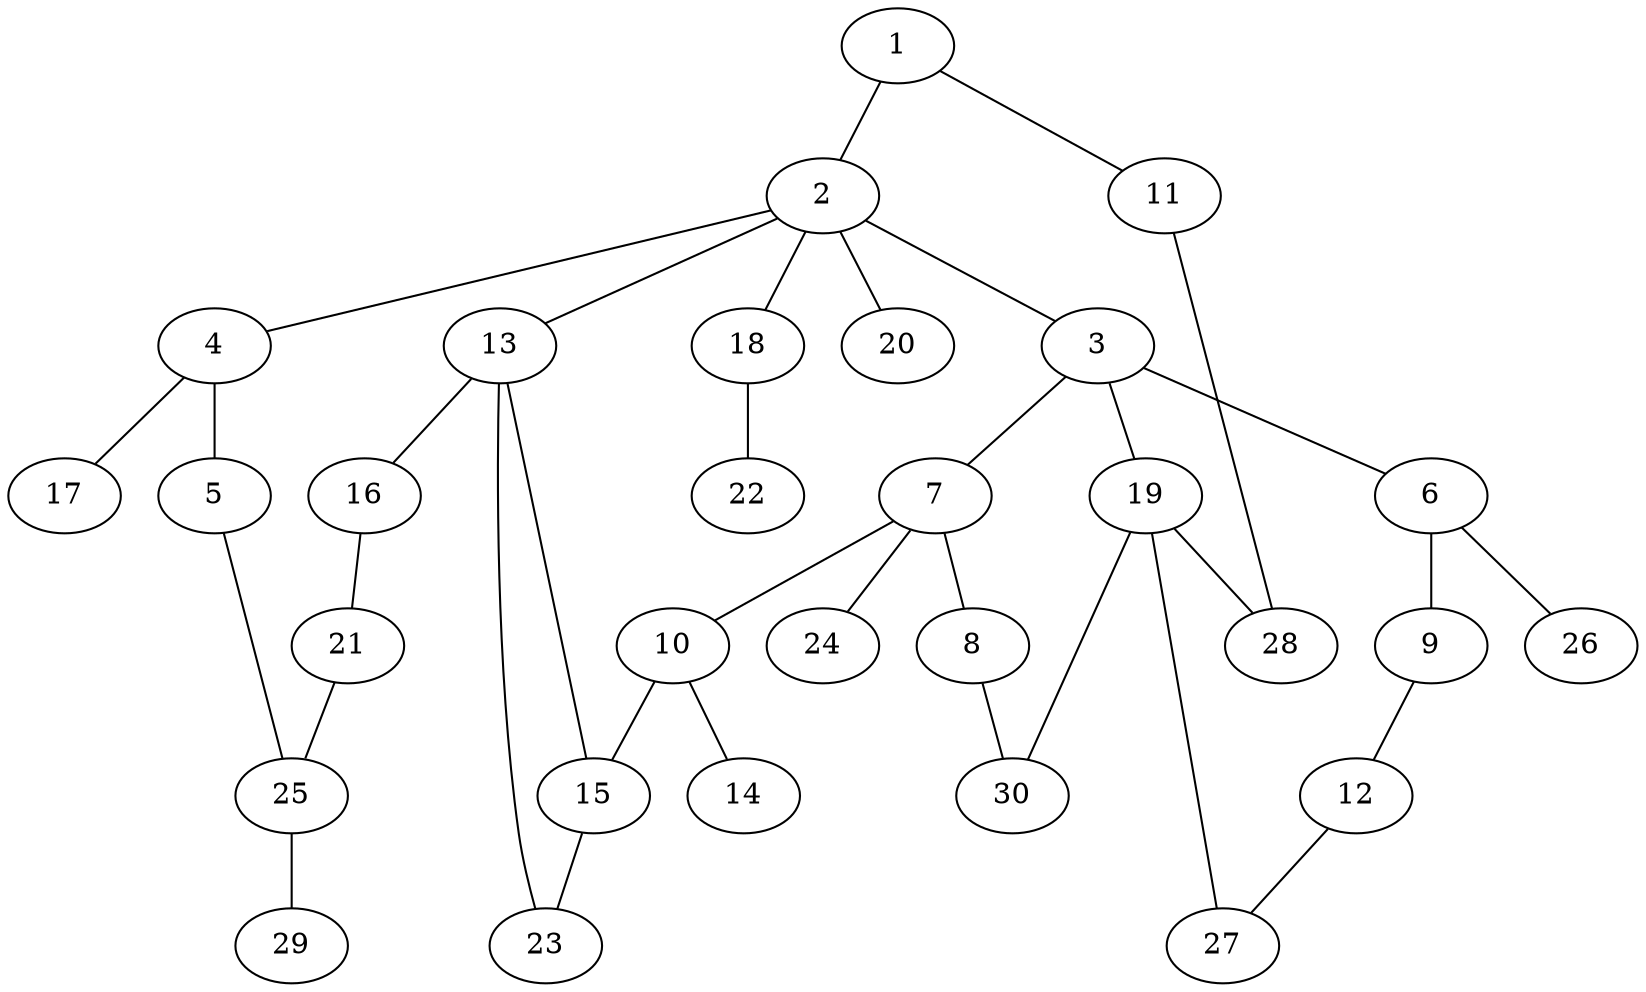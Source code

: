 graph graphname {1--2
1--11
2--3
2--4
2--13
2--18
2--20
3--6
3--7
3--19
4--5
4--17
5--25
6--9
6--26
7--8
7--10
7--24
8--30
9--12
10--14
10--15
11--28
12--27
13--15
13--16
13--23
15--23
16--21
18--22
19--27
19--28
19--30
21--25
25--29
}
